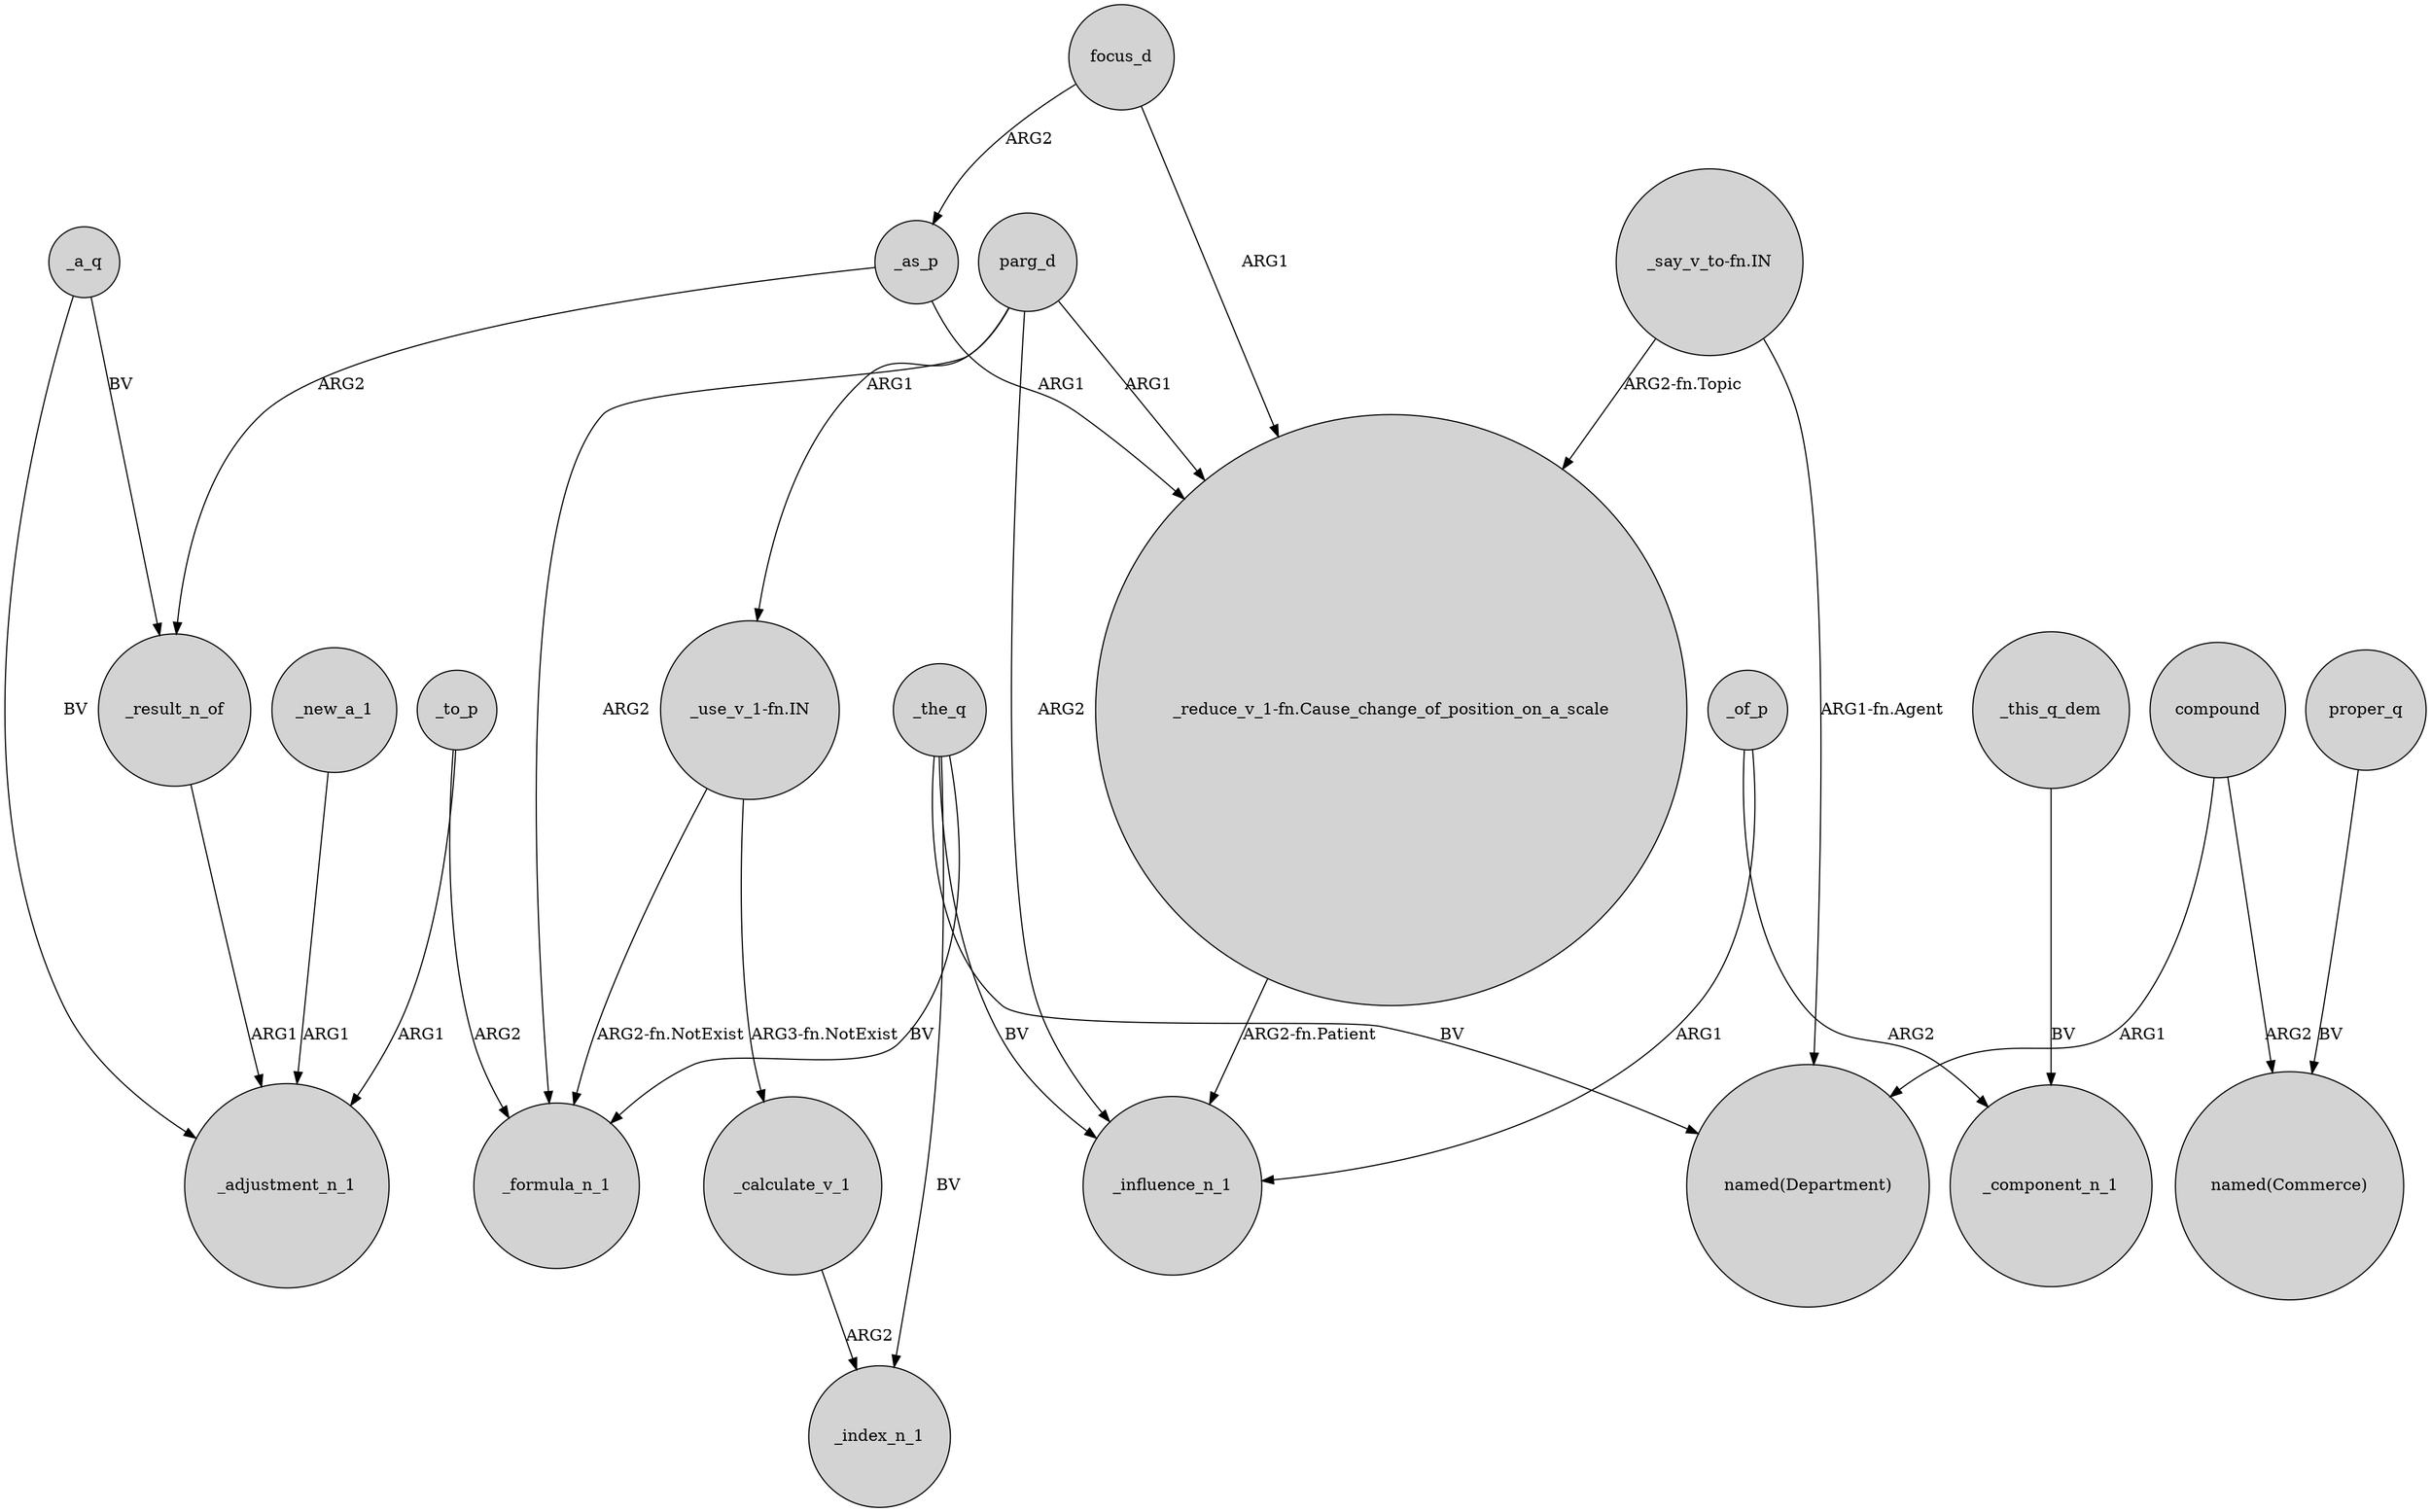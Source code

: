 digraph {
	node [shape=circle style=filled]
	_to_p -> _adjustment_n_1 [label=ARG1]
	_as_p -> "_reduce_v_1-fn.Cause_change_of_position_on_a_scale" [label=ARG1]
	_a_q -> _adjustment_n_1 [label=BV]
	_this_q_dem -> _component_n_1 [label=BV]
	_the_q -> _formula_n_1 [label=BV]
	focus_d -> _as_p [label=ARG2]
	_a_q -> _result_n_of [label=BV]
	"_use_v_1-fn.IN" -> _formula_n_1 [label="ARG2-fn.NotExist"]
	_new_a_1 -> _adjustment_n_1 [label=ARG1]
	_as_p -> _result_n_of [label=ARG2]
	_result_n_of -> _adjustment_n_1 [label=ARG1]
	_to_p -> _formula_n_1 [label=ARG2]
	_the_q -> _influence_n_1 [label=BV]
	parg_d -> "_use_v_1-fn.IN" [label=ARG1]
	_of_p -> _influence_n_1 [label=ARG1]
	"_use_v_1-fn.IN" -> _calculate_v_1 [label="ARG3-fn.NotExist"]
	"_reduce_v_1-fn.Cause_change_of_position_on_a_scale" -> _influence_n_1 [label="ARG2-fn.Patient"]
	_the_q -> "named(Department)" [label=BV]
	focus_d -> "_reduce_v_1-fn.Cause_change_of_position_on_a_scale" [label=ARG1]
	_of_p -> _component_n_1 [label=ARG2]
	proper_q -> "named(Commerce)" [label=BV]
	_the_q -> _index_n_1 [label=BV]
	parg_d -> _formula_n_1 [label=ARG2]
	compound -> "named(Department)" [label=ARG1]
	parg_d -> _influence_n_1 [label=ARG2]
	parg_d -> "_reduce_v_1-fn.Cause_change_of_position_on_a_scale" [label=ARG1]
	"_say_v_to-fn.IN" -> "named(Department)" [label="ARG1-fn.Agent"]
	"_say_v_to-fn.IN" -> "_reduce_v_1-fn.Cause_change_of_position_on_a_scale" [label="ARG2-fn.Topic"]
	_calculate_v_1 -> _index_n_1 [label=ARG2]
	compound -> "named(Commerce)" [label=ARG2]
}
